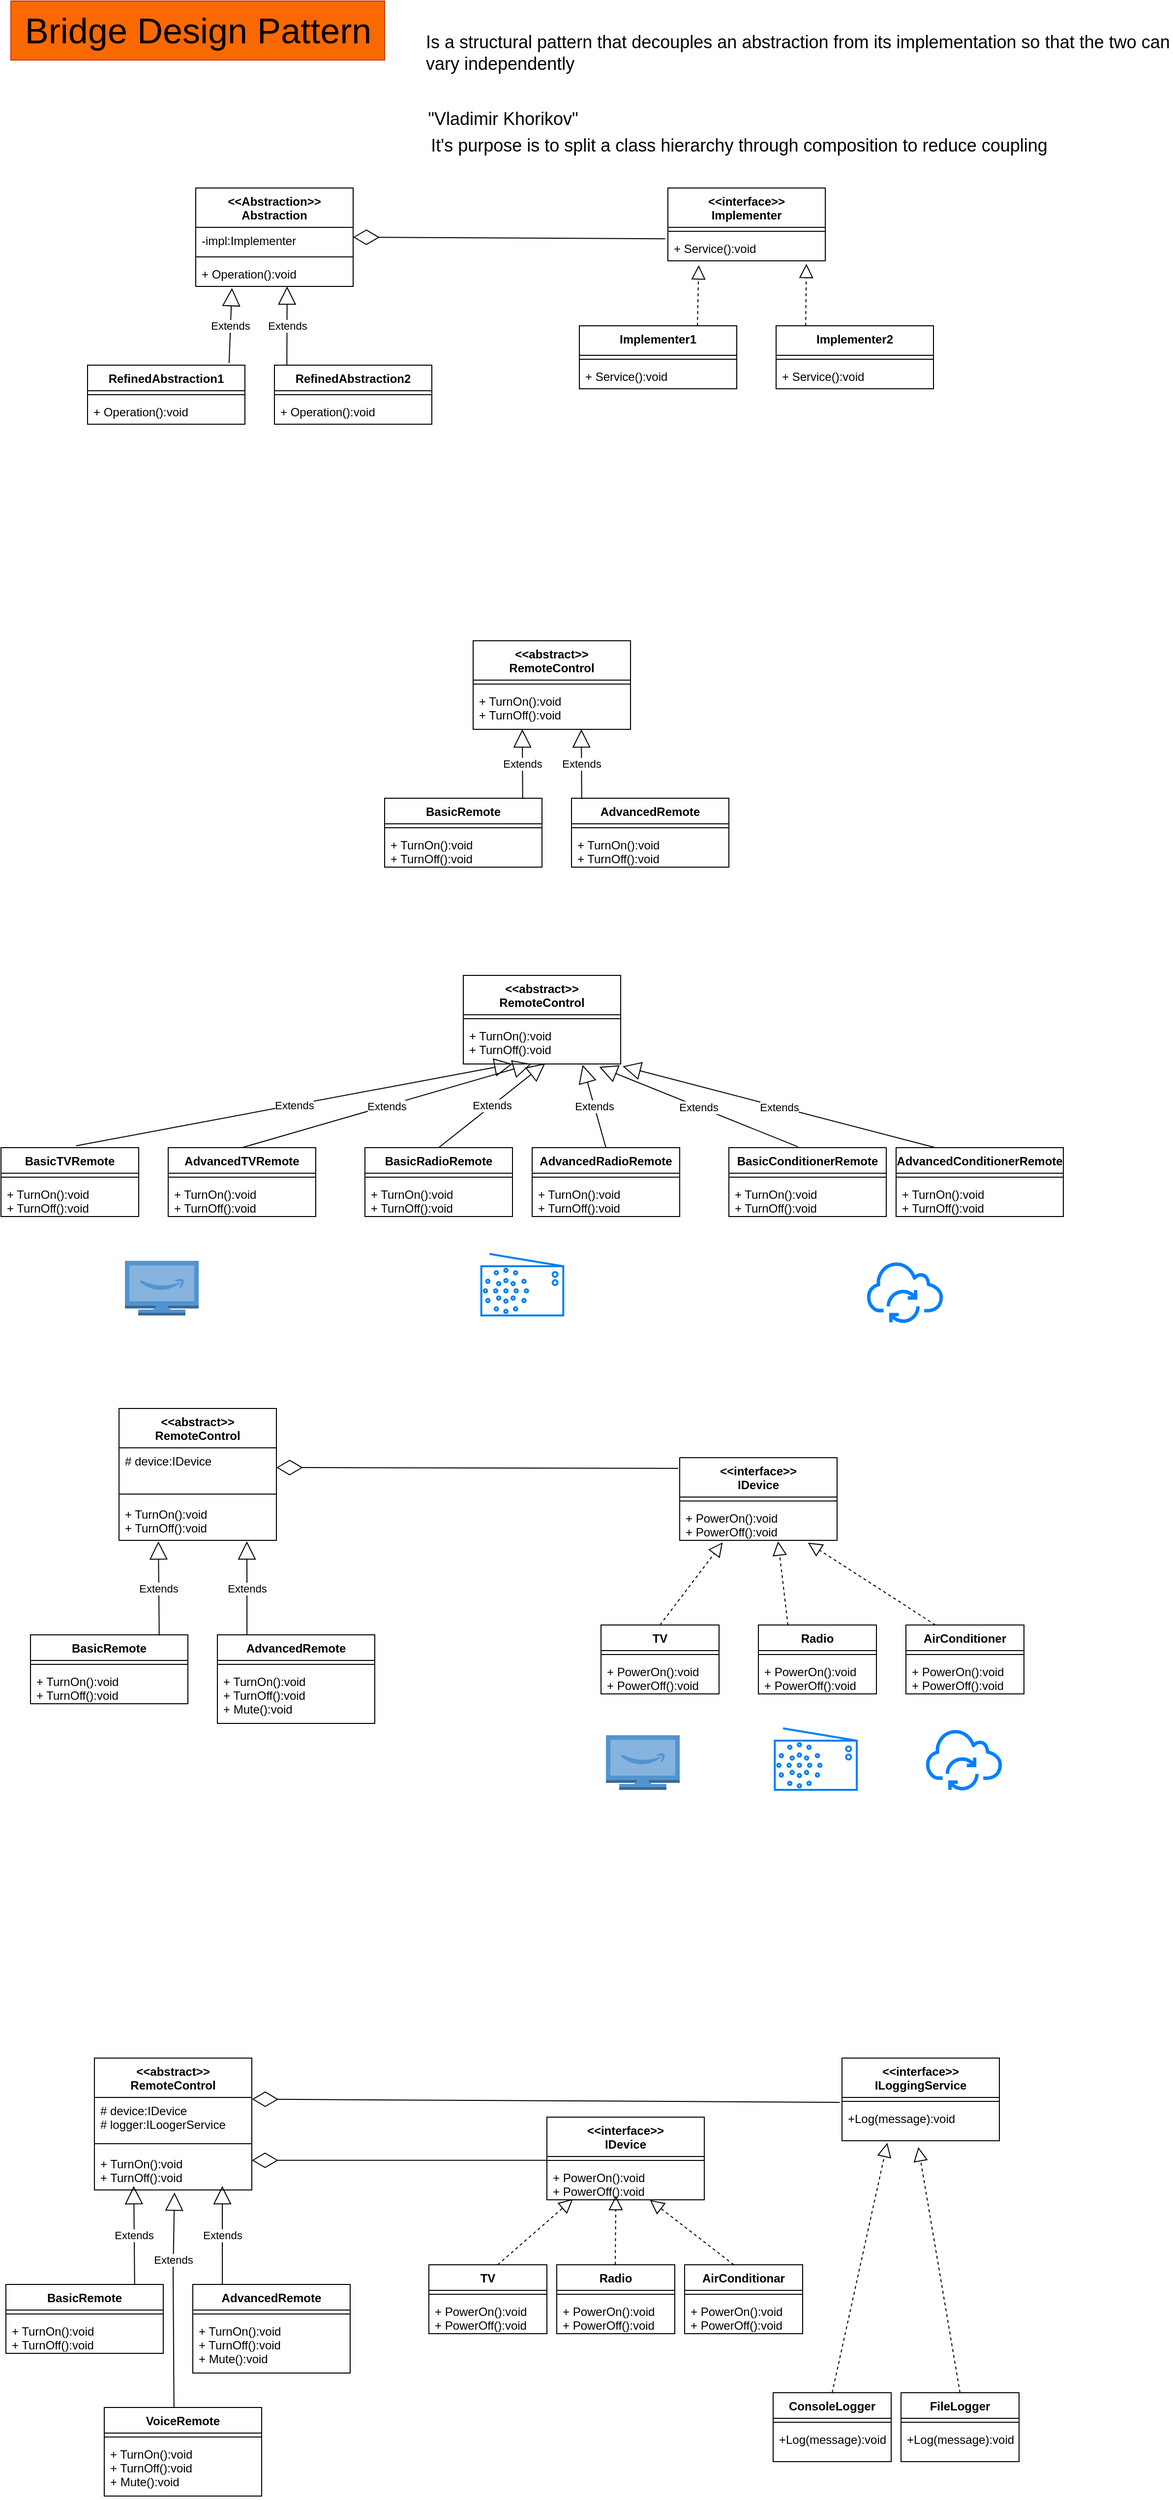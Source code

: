 <mxfile>
    <diagram id="K-JY5hhzv0HOX1Lej9gR" name="Page-1">
        <mxGraphModel dx="1352" dy="549" grid="1" gridSize="10" guides="1" tooltips="1" connect="1" arrows="1" fold="1" page="0" pageScale="1" pageWidth="1100" pageHeight="850" math="0" shadow="0">
            <root>
                <mxCell id="0"/>
                <mxCell id="1" parent="0"/>
                <mxCell id="218" value="&lt;&lt;Abstraction&gt;&gt;&#10;Abstraction" style="swimlane;fontStyle=1;align=center;verticalAlign=top;childLayout=stackLayout;horizontal=1;startSize=40;horizontalStack=0;resizeParent=1;resizeParentMax=0;resizeLast=0;collapsible=1;marginBottom=0;" parent="1" vertex="1">
                    <mxGeometry x="218" y="230" width="160" height="100" as="geometry"/>
                </mxCell>
                <mxCell id="219" value="-impl:Implementer" style="text;strokeColor=none;fillColor=none;align=left;verticalAlign=top;spacingLeft=4;spacingRight=4;overflow=hidden;rotatable=0;points=[[0,0.5],[1,0.5]];portConstraint=eastwest;" parent="218" vertex="1">
                    <mxGeometry y="40" width="160" height="26" as="geometry"/>
                </mxCell>
                <mxCell id="220" value="" style="line;strokeWidth=1;fillColor=none;align=left;verticalAlign=middle;spacingTop=-1;spacingLeft=3;spacingRight=3;rotatable=0;labelPosition=right;points=[];portConstraint=eastwest;strokeColor=inherit;" parent="218" vertex="1">
                    <mxGeometry y="66" width="160" height="8" as="geometry"/>
                </mxCell>
                <mxCell id="221" value="+ Operation():void" style="text;strokeColor=none;fillColor=none;align=left;verticalAlign=top;spacingLeft=4;spacingRight=4;overflow=hidden;rotatable=0;points=[[0,0.5],[1,0.5]];portConstraint=eastwest;" parent="218" vertex="1">
                    <mxGeometry y="74" width="160" height="26" as="geometry"/>
                </mxCell>
                <mxCell id="222" value="&lt;&lt;interface&gt;&gt;&#10;Implementer" style="swimlane;fontStyle=1;align=center;verticalAlign=top;childLayout=stackLayout;horizontal=1;startSize=40;horizontalStack=0;resizeParent=1;resizeParentMax=0;resizeLast=0;collapsible=1;marginBottom=0;" parent="1" vertex="1">
                    <mxGeometry x="698" y="230" width="160" height="74" as="geometry"/>
                </mxCell>
                <mxCell id="224" value="" style="line;strokeWidth=1;fillColor=none;align=left;verticalAlign=middle;spacingTop=-1;spacingLeft=3;spacingRight=3;rotatable=0;labelPosition=right;points=[];portConstraint=eastwest;strokeColor=inherit;" parent="222" vertex="1">
                    <mxGeometry y="40" width="160" height="8" as="geometry"/>
                </mxCell>
                <mxCell id="225" value="+ Service():void" style="text;strokeColor=none;fillColor=none;align=left;verticalAlign=top;spacingLeft=4;spacingRight=4;overflow=hidden;rotatable=0;points=[[0,0.5],[1,0.5]];portConstraint=eastwest;" parent="222" vertex="1">
                    <mxGeometry y="48" width="160" height="26" as="geometry"/>
                </mxCell>
                <mxCell id="226" value="RefinedAbstraction1" style="swimlane;fontStyle=1;align=center;verticalAlign=top;childLayout=stackLayout;horizontal=1;startSize=26;horizontalStack=0;resizeParent=1;resizeParentMax=0;resizeLast=0;collapsible=1;marginBottom=0;" parent="1" vertex="1">
                    <mxGeometry x="108" y="410" width="160" height="60" as="geometry"/>
                </mxCell>
                <mxCell id="228" value="" style="line;strokeWidth=1;fillColor=none;align=left;verticalAlign=middle;spacingTop=-1;spacingLeft=3;spacingRight=3;rotatable=0;labelPosition=right;points=[];portConstraint=eastwest;strokeColor=inherit;" parent="226" vertex="1">
                    <mxGeometry y="26" width="160" height="8" as="geometry"/>
                </mxCell>
                <mxCell id="229" value="+ Operation():void" style="text;strokeColor=none;fillColor=none;align=left;verticalAlign=top;spacingLeft=4;spacingRight=4;overflow=hidden;rotatable=0;points=[[0,0.5],[1,0.5]];portConstraint=eastwest;" parent="226" vertex="1">
                    <mxGeometry y="34" width="160" height="26" as="geometry"/>
                </mxCell>
                <mxCell id="230" value="RefinedAbstraction2" style="swimlane;fontStyle=1;align=center;verticalAlign=top;childLayout=stackLayout;horizontal=1;startSize=26;horizontalStack=0;resizeParent=1;resizeParentMax=0;resizeLast=0;collapsible=1;marginBottom=0;" parent="1" vertex="1">
                    <mxGeometry x="298" y="410" width="160" height="60" as="geometry"/>
                </mxCell>
                <mxCell id="231" value="" style="line;strokeWidth=1;fillColor=none;align=left;verticalAlign=middle;spacingTop=-1;spacingLeft=3;spacingRight=3;rotatable=0;labelPosition=right;points=[];portConstraint=eastwest;strokeColor=inherit;" parent="230" vertex="1">
                    <mxGeometry y="26" width="160" height="8" as="geometry"/>
                </mxCell>
                <mxCell id="232" value="+ Operation():void" style="text;strokeColor=none;fillColor=none;align=left;verticalAlign=top;spacingLeft=4;spacingRight=4;overflow=hidden;rotatable=0;points=[[0,0.5],[1,0.5]];portConstraint=eastwest;" parent="230" vertex="1">
                    <mxGeometry y="34" width="160" height="26" as="geometry"/>
                </mxCell>
                <mxCell id="233" value="Implementer1" style="swimlane;fontStyle=1;align=center;verticalAlign=top;childLayout=stackLayout;horizontal=1;startSize=30;horizontalStack=0;resizeParent=1;resizeParentMax=0;resizeLast=0;collapsible=1;marginBottom=0;" parent="1" vertex="1">
                    <mxGeometry x="608" y="370" width="160" height="64" as="geometry"/>
                </mxCell>
                <mxCell id="235" value="" style="line;strokeWidth=1;fillColor=none;align=left;verticalAlign=middle;spacingTop=-1;spacingLeft=3;spacingRight=3;rotatable=0;labelPosition=right;points=[];portConstraint=eastwest;strokeColor=inherit;" parent="233" vertex="1">
                    <mxGeometry y="30" width="160" height="8" as="geometry"/>
                </mxCell>
                <mxCell id="236" value="+ Service():void" style="text;strokeColor=none;fillColor=none;align=left;verticalAlign=top;spacingLeft=4;spacingRight=4;overflow=hidden;rotatable=0;points=[[0,0.5],[1,0.5]];portConstraint=eastwest;" parent="233" vertex="1">
                    <mxGeometry y="38" width="160" height="26" as="geometry"/>
                </mxCell>
                <mxCell id="237" value="Implementer2" style="swimlane;fontStyle=1;align=center;verticalAlign=top;childLayout=stackLayout;horizontal=1;startSize=30;horizontalStack=0;resizeParent=1;resizeParentMax=0;resizeLast=0;collapsible=1;marginBottom=0;" parent="1" vertex="1">
                    <mxGeometry x="808" y="370" width="160" height="64" as="geometry"/>
                </mxCell>
                <mxCell id="239" value="" style="line;strokeWidth=1;fillColor=none;align=left;verticalAlign=middle;spacingTop=-1;spacingLeft=3;spacingRight=3;rotatable=0;labelPosition=right;points=[];portConstraint=eastwest;strokeColor=inherit;" parent="237" vertex="1">
                    <mxGeometry y="30" width="160" height="8" as="geometry"/>
                </mxCell>
                <mxCell id="240" value="+ Service():void" style="text;strokeColor=none;fillColor=none;align=left;verticalAlign=top;spacingLeft=4;spacingRight=4;overflow=hidden;rotatable=0;points=[[0,0.5],[1,0.5]];portConstraint=eastwest;" parent="237" vertex="1">
                    <mxGeometry y="38" width="160" height="26" as="geometry"/>
                </mxCell>
                <mxCell id="241" value="" style="endArrow=diamondThin;endFill=0;endSize=24;html=1;exitX=-0.017;exitY=0.14;exitDx=0;exitDy=0;exitPerimeter=0;" parent="1" source="225" edge="1">
                    <mxGeometry width="160" relative="1" as="geometry">
                        <mxPoint x="718" y="330" as="sourcePoint"/>
                        <mxPoint x="378" y="280" as="targetPoint"/>
                    </mxGeometry>
                </mxCell>
                <mxCell id="242" value="" style="endArrow=block;dashed=1;endFill=0;endSize=12;html=1;exitX=0.75;exitY=0;exitDx=0;exitDy=0;entryX=0.196;entryY=1.171;entryDx=0;entryDy=0;entryPerimeter=0;" parent="1" source="233" target="225" edge="1">
                    <mxGeometry width="160" relative="1" as="geometry">
                        <mxPoint x="718" y="330" as="sourcePoint"/>
                        <mxPoint x="878" y="330" as="targetPoint"/>
                    </mxGeometry>
                </mxCell>
                <mxCell id="243" value="" style="endArrow=block;dashed=1;endFill=0;endSize=12;html=1;exitX=0.188;exitY=0;exitDx=0;exitDy=0;exitPerimeter=0;entryX=0.88;entryY=1.115;entryDx=0;entryDy=0;entryPerimeter=0;" parent="1" source="237" target="225" edge="1">
                    <mxGeometry width="160" relative="1" as="geometry">
                        <mxPoint x="718" y="330" as="sourcePoint"/>
                        <mxPoint x="878" y="330" as="targetPoint"/>
                    </mxGeometry>
                </mxCell>
                <mxCell id="244" value="Extends" style="endArrow=block;endSize=16;endFill=0;html=1;entryX=0.23;entryY=1.062;entryDx=0;entryDy=0;entryPerimeter=0;exitX=0.837;exitY=-0.038;exitDx=0;exitDy=0;exitPerimeter=0;" parent="1" target="221" edge="1">
                    <mxGeometry width="160" relative="1" as="geometry">
                        <mxPoint x="251.92" y="407.72" as="sourcePoint"/>
                        <mxPoint x="248" y="370" as="targetPoint"/>
                    </mxGeometry>
                </mxCell>
                <mxCell id="245" value="Extends" style="endArrow=block;endSize=16;endFill=0;html=1;entryX=0.23;entryY=1.062;entryDx=0;entryDy=0;entryPerimeter=0;exitX=0.079;exitY=0.01;exitDx=0;exitDy=0;exitPerimeter=0;" parent="1" edge="1">
                    <mxGeometry width="160" relative="1" as="geometry">
                        <mxPoint x="310.64" y="410.6" as="sourcePoint"/>
                        <mxPoint x="310.88" y="330.002" as="targetPoint"/>
                    </mxGeometry>
                </mxCell>
                <mxCell id="255" value="&lt;font style=&quot;font-size: 36px;&quot;&gt;Bridge Design Pattern&lt;/font&gt;" style="text;html=1;align=center;verticalAlign=middle;resizable=1;points=[];autosize=1;strokeColor=#C73500;fillColor=#fa6800;fontColor=#000000;fontSize=25;movable=1;rotatable=1;deletable=1;editable=1;connectable=1;" parent="1" vertex="1">
                    <mxGeometry x="30" y="40" width="380" height="60" as="geometry"/>
                </mxCell>
                <mxCell id="260" value="&lt;font style=&quot;font-size: 18px;&quot;&gt;Is a structural pattern that decouples an abstraction from its implementation so that the two can vary independently&lt;/font&gt;" style="shape=note2;boundedLbl=1;whiteSpace=wrap;html=1;size=25;verticalAlign=top;align=left;strokeColor=#FFFFFF;fontSize=12;fillColor=none;" parent="1" vertex="1">
                    <mxGeometry x="450" y="40" width="760" height="75" as="geometry"/>
                </mxCell>
                <mxCell id="261" value="&lt;font style=&quot;font-size: 18px;&quot;&gt;It's purpose is to split a class hierarchy through composition to reduce coupling&lt;/font&gt;" style="text;html=1;align=center;verticalAlign=middle;resizable=0;points=[];autosize=1;strokeColor=none;fillColor=none;fontSize=36;" parent="1" vertex="1">
                    <mxGeometry x="445" y="150" width="650" height="60" as="geometry"/>
                </mxCell>
                <mxCell id="262" value="&quot;Vladimir Khorikov&quot;" style="text;html=1;align=center;verticalAlign=middle;resizable=0;points=[];autosize=1;strokeColor=none;fillColor=none;fontSize=18;" parent="1" vertex="1">
                    <mxGeometry x="440" y="140" width="180" height="40" as="geometry"/>
                </mxCell>
                <mxCell id="473" value="" style="group" parent="1" vertex="1" connectable="0">
                    <mxGeometry x="24.99" y="2130" width="1030" height="445" as="geometry"/>
                </mxCell>
                <mxCell id="377" value="&lt;&lt;interface&gt;&gt;&#10;IDevice" style="swimlane;fontStyle=1;align=center;verticalAlign=top;childLayout=stackLayout;horizontal=1;startSize=40;horizontalStack=0;resizeParent=1;resizeParentMax=0;resizeLast=0;collapsible=1;marginBottom=0;" parent="473" vertex="1">
                    <mxGeometry x="550" y="60" width="160" height="84" as="geometry"/>
                </mxCell>
                <mxCell id="378" value="" style="line;strokeWidth=1;fillColor=none;align=left;verticalAlign=middle;spacingTop=-1;spacingLeft=3;spacingRight=3;rotatable=0;labelPosition=right;points=[];portConstraint=eastwest;strokeColor=inherit;" parent="377" vertex="1">
                    <mxGeometry y="40" width="160" height="8" as="geometry"/>
                </mxCell>
                <mxCell id="379" value="+ PowerOn():void&#10;+ PowerOff():void" style="text;strokeColor=none;fillColor=none;align=left;verticalAlign=top;spacingLeft=4;spacingRight=4;overflow=hidden;rotatable=0;points=[[0,0.5],[1,0.5]];portConstraint=eastwest;" parent="377" vertex="1">
                    <mxGeometry y="48" width="160" height="36" as="geometry"/>
                </mxCell>
                <mxCell id="380" value="AirConditionar" style="swimlane;fontStyle=1;align=center;verticalAlign=top;childLayout=stackLayout;horizontal=1;startSize=26;horizontalStack=0;resizeParent=1;resizeParentMax=0;resizeLast=0;collapsible=1;marginBottom=0;" parent="473" vertex="1">
                    <mxGeometry x="690" y="210" width="120" height="70" as="geometry"/>
                </mxCell>
                <mxCell id="381" value="" style="line;strokeWidth=1;fillColor=none;align=left;verticalAlign=middle;spacingTop=-1;spacingLeft=3;spacingRight=3;rotatable=0;labelPosition=right;points=[];portConstraint=eastwest;strokeColor=inherit;" parent="380" vertex="1">
                    <mxGeometry y="26" width="120" height="8" as="geometry"/>
                </mxCell>
                <mxCell id="382" value="+ PowerOn():void&#10;+ PowerOff():void" style="text;strokeColor=none;fillColor=none;align=left;verticalAlign=top;spacingLeft=4;spacingRight=4;overflow=hidden;rotatable=0;points=[[0,0.5],[1,0.5]];portConstraint=eastwest;" parent="380" vertex="1">
                    <mxGeometry y="34" width="120" height="36" as="geometry"/>
                </mxCell>
                <mxCell id="383" value="Radio" style="swimlane;fontStyle=1;align=center;verticalAlign=top;childLayout=stackLayout;horizontal=1;startSize=26;horizontalStack=0;resizeParent=1;resizeParentMax=0;resizeLast=0;collapsible=1;marginBottom=0;" parent="473" vertex="1">
                    <mxGeometry x="560" y="210" width="120" height="70" as="geometry"/>
                </mxCell>
                <mxCell id="384" value="" style="line;strokeWidth=1;fillColor=none;align=left;verticalAlign=middle;spacingTop=-1;spacingLeft=3;spacingRight=3;rotatable=0;labelPosition=right;points=[];portConstraint=eastwest;strokeColor=inherit;" parent="383" vertex="1">
                    <mxGeometry y="26" width="120" height="8" as="geometry"/>
                </mxCell>
                <mxCell id="385" value="+ PowerOn():void&#10;+ PowerOff():void" style="text;strokeColor=none;fillColor=none;align=left;verticalAlign=top;spacingLeft=4;spacingRight=4;overflow=hidden;rotatable=0;points=[[0,0.5],[1,0.5]];portConstraint=eastwest;" parent="383" vertex="1">
                    <mxGeometry y="34" width="120" height="36" as="geometry"/>
                </mxCell>
                <mxCell id="386" value="TV" style="swimlane;fontStyle=1;align=center;verticalAlign=top;childLayout=stackLayout;horizontal=1;startSize=26;horizontalStack=0;resizeParent=1;resizeParentMax=0;resizeLast=0;collapsible=1;marginBottom=0;" parent="473" vertex="1">
                    <mxGeometry x="430" y="210" width="120" height="70" as="geometry"/>
                </mxCell>
                <mxCell id="387" value="" style="line;strokeWidth=1;fillColor=none;align=left;verticalAlign=middle;spacingTop=-1;spacingLeft=3;spacingRight=3;rotatable=0;labelPosition=right;points=[];portConstraint=eastwest;strokeColor=inherit;" parent="386" vertex="1">
                    <mxGeometry y="26" width="120" height="8" as="geometry"/>
                </mxCell>
                <mxCell id="388" value="+ PowerOn():void&#10;+ PowerOff():void" style="text;strokeColor=none;fillColor=none;align=left;verticalAlign=top;spacingLeft=4;spacingRight=4;overflow=hidden;rotatable=0;points=[[0,0.5],[1,0.5]];portConstraint=eastwest;" parent="386" vertex="1">
                    <mxGeometry y="34" width="120" height="36" as="geometry"/>
                </mxCell>
                <mxCell id="389" value="&lt;&lt;abstract&gt;&gt;&#10;RemoteControl" style="swimlane;fontStyle=1;align=center;verticalAlign=top;childLayout=stackLayout;horizontal=1;startSize=40;horizontalStack=0;resizeParent=1;resizeParentMax=0;resizeLast=0;collapsible=1;marginBottom=0;" parent="473" vertex="1">
                    <mxGeometry x="90" width="160" height="134" as="geometry"/>
                </mxCell>
                <mxCell id="390" value="# device:IDevice&#10;# logger:ILoogerService" style="text;strokeColor=none;fillColor=none;align=left;verticalAlign=top;spacingLeft=4;spacingRight=4;overflow=hidden;rotatable=0;points=[[0,0.5],[1,0.5]];portConstraint=eastwest;" parent="389" vertex="1">
                    <mxGeometry y="40" width="160" height="40" as="geometry"/>
                </mxCell>
                <mxCell id="391" value="" style="line;strokeWidth=1;fillColor=none;align=left;verticalAlign=middle;spacingTop=-1;spacingLeft=3;spacingRight=3;rotatable=0;labelPosition=right;points=[];portConstraint=eastwest;strokeColor=inherit;" parent="389" vertex="1">
                    <mxGeometry y="80" width="160" height="14" as="geometry"/>
                </mxCell>
                <mxCell id="392" value="+ TurnOn():void&#10;+ TurnOff():void" style="text;strokeColor=none;fillColor=none;align=left;verticalAlign=top;spacingLeft=4;spacingRight=4;overflow=hidden;rotatable=0;points=[[0,0.5],[1,0.5]];portConstraint=eastwest;" parent="389" vertex="1">
                    <mxGeometry y="94" width="160" height="40" as="geometry"/>
                </mxCell>
                <mxCell id="393" value="BasicRemote" style="swimlane;fontStyle=1;align=center;verticalAlign=top;childLayout=stackLayout;horizontal=1;startSize=26;horizontalStack=0;resizeParent=1;resizeParentMax=0;resizeLast=0;collapsible=1;marginBottom=0;" parent="473" vertex="1">
                    <mxGeometry y="230" width="160" height="70" as="geometry"/>
                </mxCell>
                <mxCell id="394" value="" style="line;strokeWidth=1;fillColor=none;align=left;verticalAlign=middle;spacingTop=-1;spacingLeft=3;spacingRight=3;rotatable=0;labelPosition=right;points=[];portConstraint=eastwest;strokeColor=inherit;" parent="393" vertex="1">
                    <mxGeometry y="26" width="160" height="8" as="geometry"/>
                </mxCell>
                <mxCell id="395" value="+ TurnOn():void&#10;+ TurnOff():void" style="text;strokeColor=none;fillColor=none;align=left;verticalAlign=top;spacingLeft=4;spacingRight=4;overflow=hidden;rotatable=0;points=[[0,0.5],[1,0.5]];portConstraint=eastwest;" parent="393" vertex="1">
                    <mxGeometry y="34" width="160" height="36" as="geometry"/>
                </mxCell>
                <mxCell id="396" value="AdvancedRemote" style="swimlane;fontStyle=1;align=center;verticalAlign=top;childLayout=stackLayout;horizontal=1;startSize=26;horizontalStack=0;resizeParent=1;resizeParentMax=0;resizeLast=0;collapsible=1;marginBottom=0;" parent="473" vertex="1">
                    <mxGeometry x="190" y="230" width="160" height="90" as="geometry"/>
                </mxCell>
                <mxCell id="397" value="" style="line;strokeWidth=1;fillColor=none;align=left;verticalAlign=middle;spacingTop=-1;spacingLeft=3;spacingRight=3;rotatable=0;labelPosition=right;points=[];portConstraint=eastwest;strokeColor=inherit;" parent="396" vertex="1">
                    <mxGeometry y="26" width="160" height="8" as="geometry"/>
                </mxCell>
                <mxCell id="398" value="+ TurnOn():void&#10;+ TurnOff():void&#10;+ Mute():void" style="text;strokeColor=none;fillColor=none;align=left;verticalAlign=top;spacingLeft=4;spacingRight=4;overflow=hidden;rotatable=0;points=[[0,0.5],[1,0.5]];portConstraint=eastwest;" parent="396" vertex="1">
                    <mxGeometry y="34" width="160" height="56" as="geometry"/>
                </mxCell>
                <mxCell id="399" value="" style="endArrow=diamondThin;endFill=0;endSize=24;html=1;exitX=-0.001;exitY=-0.115;exitDx=0;exitDy=0;exitPerimeter=0;entryX=1;entryY=0.247;entryDx=0;entryDy=0;entryPerimeter=0;" parent="473" source="379" target="392" edge="1">
                    <mxGeometry width="160" relative="1" as="geometry">
                        <mxPoint x="400" y="80" as="sourcePoint"/>
                        <mxPoint x="260" y="104" as="targetPoint"/>
                    </mxGeometry>
                </mxCell>
                <mxCell id="400" value="" style="endArrow=block;dashed=1;endFill=0;endSize=12;html=1;entryX=0.166;entryY=0.978;entryDx=0;entryDy=0;entryPerimeter=0;" parent="473" target="379" edge="1">
                    <mxGeometry width="160" relative="1" as="geometry">
                        <mxPoint x="500" y="210" as="sourcePoint"/>
                        <mxPoint x="500" y="160" as="targetPoint"/>
                    </mxGeometry>
                </mxCell>
                <mxCell id="401" value="" style="endArrow=block;dashed=1;endFill=0;endSize=12;html=1;entryX=0.438;entryY=0.889;entryDx=0;entryDy=0;entryPerimeter=0;" parent="473" target="379" edge="1">
                    <mxGeometry width="160" relative="1" as="geometry">
                        <mxPoint x="619.5" y="210" as="sourcePoint"/>
                        <mxPoint x="619.5" y="160" as="targetPoint"/>
                    </mxGeometry>
                </mxCell>
                <mxCell id="402" value="" style="endArrow=block;dashed=1;endFill=0;endSize=12;html=1;entryX=0.655;entryY=1.007;entryDx=0;entryDy=0;entryPerimeter=0;" parent="473" target="379" edge="1">
                    <mxGeometry width="160" relative="1" as="geometry">
                        <mxPoint x="740" y="210" as="sourcePoint"/>
                        <mxPoint x="740" y="160" as="targetPoint"/>
                    </mxGeometry>
                </mxCell>
                <mxCell id="403" value="Extends" style="endArrow=block;endSize=16;endFill=0;html=1;exitX=0.818;exitY=0.009;exitDx=0;exitDy=0;exitPerimeter=0;" parent="473" source="393" edge="1">
                    <mxGeometry width="160" relative="1" as="geometry">
                        <mxPoint x="130" y="220" as="sourcePoint"/>
                        <mxPoint x="130" y="130" as="targetPoint"/>
                    </mxGeometry>
                </mxCell>
                <mxCell id="404" value="Extends" style="endArrow=block;endSize=16;endFill=0;html=1;exitX=0.188;exitY=0;exitDx=0;exitDy=0;exitPerimeter=0;" parent="473" source="396" edge="1">
                    <mxGeometry width="160" relative="1" as="geometry">
                        <mxPoint x="220" y="220" as="sourcePoint"/>
                        <mxPoint x="220" y="130" as="targetPoint"/>
                    </mxGeometry>
                </mxCell>
                <mxCell id="405" value="&lt;&lt;interface&gt;&gt;&#10;ILoggingService" style="swimlane;fontStyle=1;align=center;verticalAlign=top;childLayout=stackLayout;horizontal=1;startSize=40;horizontalStack=0;resizeParent=1;resizeParentMax=0;resizeLast=0;collapsible=1;marginBottom=0;" parent="473" vertex="1">
                    <mxGeometry x="850" width="160" height="84" as="geometry"/>
                </mxCell>
                <mxCell id="406" value="" style="line;strokeWidth=1;fillColor=none;align=left;verticalAlign=middle;spacingTop=-1;spacingLeft=3;spacingRight=3;rotatable=0;labelPosition=right;points=[];portConstraint=eastwest;strokeColor=inherit;" parent="405" vertex="1">
                    <mxGeometry y="40" width="160" height="8" as="geometry"/>
                </mxCell>
                <mxCell id="407" value="+Log(message):void" style="text;strokeColor=none;fillColor=none;align=left;verticalAlign=top;spacingLeft=4;spacingRight=4;overflow=hidden;rotatable=0;points=[[0,0.5],[1,0.5]];portConstraint=eastwest;" parent="405" vertex="1">
                    <mxGeometry y="48" width="160" height="36" as="geometry"/>
                </mxCell>
                <mxCell id="408" value="ConsoleLogger" style="swimlane;fontStyle=1;align=center;verticalAlign=top;childLayout=stackLayout;horizontal=1;startSize=26;horizontalStack=0;resizeParent=1;resizeParentMax=0;resizeLast=0;collapsible=1;marginBottom=0;" parent="473" vertex="1">
                    <mxGeometry x="780" y="340" width="120" height="70" as="geometry"/>
                </mxCell>
                <mxCell id="409" value="" style="line;strokeWidth=1;fillColor=none;align=left;verticalAlign=middle;spacingTop=-1;spacingLeft=3;spacingRight=3;rotatable=0;labelPosition=right;points=[];portConstraint=eastwest;strokeColor=inherit;" parent="408" vertex="1">
                    <mxGeometry y="26" width="120" height="8" as="geometry"/>
                </mxCell>
                <mxCell id="410" value="+Log(message):void" style="text;strokeColor=none;fillColor=none;align=left;verticalAlign=top;spacingLeft=4;spacingRight=4;overflow=hidden;rotatable=0;points=[[0,0.5],[1,0.5]];portConstraint=eastwest;" parent="408" vertex="1">
                    <mxGeometry y="34" width="120" height="36" as="geometry"/>
                </mxCell>
                <mxCell id="411" value="" style="endArrow=block;dashed=1;endFill=0;endSize=12;html=1;entryX=0.288;entryY=1.059;entryDx=0;entryDy=0;entryPerimeter=0;exitX=0.5;exitY=0;exitDx=0;exitDy=0;" parent="473" source="408" target="407" edge="1">
                    <mxGeometry width="160" relative="1" as="geometry">
                        <mxPoint x="955.2" y="149.75" as="sourcePoint"/>
                        <mxPoint x="870.0" y="84.002" as="targetPoint"/>
                    </mxGeometry>
                </mxCell>
                <mxCell id="412" value="FileLogger" style="swimlane;fontStyle=1;align=center;verticalAlign=top;childLayout=stackLayout;horizontal=1;startSize=26;horizontalStack=0;resizeParent=1;resizeParentMax=0;resizeLast=0;collapsible=1;marginBottom=0;" parent="473" vertex="1">
                    <mxGeometry x="910" y="340" width="120" height="70" as="geometry"/>
                </mxCell>
                <mxCell id="413" value="" style="line;strokeWidth=1;fillColor=none;align=left;verticalAlign=middle;spacingTop=-1;spacingLeft=3;spacingRight=3;rotatable=0;labelPosition=right;points=[];portConstraint=eastwest;strokeColor=inherit;" parent="412" vertex="1">
                    <mxGeometry y="26" width="120" height="8" as="geometry"/>
                </mxCell>
                <mxCell id="414" value="+Log(message):void" style="text;strokeColor=none;fillColor=none;align=left;verticalAlign=top;spacingLeft=4;spacingRight=4;overflow=hidden;rotatable=0;points=[[0,0.5],[1,0.5]];portConstraint=eastwest;" parent="412" vertex="1">
                    <mxGeometry y="34" width="120" height="36" as="geometry"/>
                </mxCell>
                <mxCell id="415" value="" style="endArrow=block;dashed=1;endFill=0;endSize=12;html=1;entryX=0.485;entryY=1.179;entryDx=0;entryDy=0;entryPerimeter=0;exitX=0.5;exitY=0;exitDx=0;exitDy=0;" parent="473" source="412" target="407" edge="1">
                    <mxGeometry width="160" relative="1" as="geometry">
                        <mxPoint x="850" y="350" as="sourcePoint"/>
                        <mxPoint x="880" y="94.002" as="targetPoint"/>
                    </mxGeometry>
                </mxCell>
                <mxCell id="416" value="" style="endArrow=diamondThin;endFill=0;endSize=24;html=1;exitX=-0.014;exitY=-0.085;exitDx=0;exitDy=0;exitPerimeter=0;entryX=1;entryY=0.247;entryDx=0;entryDy=0;entryPerimeter=0;" parent="473" source="407" edge="1">
                    <mxGeometry width="160" relative="1" as="geometry">
                        <mxPoint x="550.0" y="41.76" as="sourcePoint"/>
                        <mxPoint x="250.16" y="41.78" as="targetPoint"/>
                    </mxGeometry>
                </mxCell>
                <mxCell id="417" value="VoiceRemote" style="swimlane;fontStyle=1;align=center;verticalAlign=top;childLayout=stackLayout;horizontal=1;startSize=26;horizontalStack=0;resizeParent=1;resizeParentMax=0;resizeLast=0;collapsible=1;marginBottom=0;" parent="473" vertex="1">
                    <mxGeometry x="100" y="355" width="160" height="90" as="geometry"/>
                </mxCell>
                <mxCell id="418" value="" style="line;strokeWidth=1;fillColor=none;align=left;verticalAlign=middle;spacingTop=-1;spacingLeft=3;spacingRight=3;rotatable=0;labelPosition=right;points=[];portConstraint=eastwest;strokeColor=inherit;" parent="417" vertex="1">
                    <mxGeometry y="26" width="160" height="8" as="geometry"/>
                </mxCell>
                <mxCell id="419" value="+ TurnOn():void&#10;+ TurnOff():void&#10;+ Mute():void" style="text;strokeColor=none;fillColor=none;align=left;verticalAlign=top;spacingLeft=4;spacingRight=4;overflow=hidden;rotatable=0;points=[[0,0.5],[1,0.5]];portConstraint=eastwest;" parent="417" vertex="1">
                    <mxGeometry y="34" width="160" height="56" as="geometry"/>
                </mxCell>
                <mxCell id="420" value="Extends" style="endArrow=block;endSize=16;endFill=0;html=1;exitX=0.818;exitY=0.009;exitDx=0;exitDy=0;exitPerimeter=0;entryX=0.509;entryY=1.064;entryDx=0;entryDy=0;entryPerimeter=0;" parent="473" target="392" edge="1">
                    <mxGeometry x="0.373" width="160" relative="1" as="geometry">
                        <mxPoint x="170.88" y="355" as="sourcePoint"/>
                        <mxPoint x="170" y="254.37" as="targetPoint"/>
                        <Array as="points">
                            <mxPoint x="170" y="215"/>
                        </Array>
                        <mxPoint as="offset"/>
                    </mxGeometry>
                </mxCell>
                <mxCell id="474" value="" style="group" parent="1" vertex="1" connectable="0">
                    <mxGeometry x="50" y="1470" width="1010" height="475" as="geometry"/>
                </mxCell>
                <mxCell id="331" value="&lt;&lt;interface&gt;&gt;&#10;IDevice" style="swimlane;fontStyle=1;align=center;verticalAlign=top;childLayout=stackLayout;horizontal=1;startSize=40;horizontalStack=0;resizeParent=1;resizeParentMax=0;resizeLast=0;collapsible=1;marginBottom=0;" parent="474" vertex="1">
                    <mxGeometry x="660" y="50" width="160" height="84" as="geometry"/>
                </mxCell>
                <mxCell id="333" value="" style="line;strokeWidth=1;fillColor=none;align=left;verticalAlign=middle;spacingTop=-1;spacingLeft=3;spacingRight=3;rotatable=0;labelPosition=right;points=[];portConstraint=eastwest;strokeColor=inherit;" parent="331" vertex="1">
                    <mxGeometry y="40" width="160" height="8" as="geometry"/>
                </mxCell>
                <mxCell id="334" value="+ PowerOn():void&#10;+ PowerOff():void" style="text;strokeColor=none;fillColor=none;align=left;verticalAlign=top;spacingLeft=4;spacingRight=4;overflow=hidden;rotatable=0;points=[[0,0.5],[1,0.5]];portConstraint=eastwest;" parent="331" vertex="1">
                    <mxGeometry y="48" width="160" height="36" as="geometry"/>
                </mxCell>
                <mxCell id="338" value="Radio" style="swimlane;fontStyle=1;align=center;verticalAlign=top;childLayout=stackLayout;horizontal=1;startSize=26;horizontalStack=0;resizeParent=1;resizeParentMax=0;resizeLast=0;collapsible=1;marginBottom=0;" parent="474" vertex="1">
                    <mxGeometry x="740" y="220" width="120" height="70" as="geometry"/>
                </mxCell>
                <mxCell id="339" value="" style="line;strokeWidth=1;fillColor=none;align=left;verticalAlign=middle;spacingTop=-1;spacingLeft=3;spacingRight=3;rotatable=0;labelPosition=right;points=[];portConstraint=eastwest;strokeColor=inherit;" parent="338" vertex="1">
                    <mxGeometry y="26" width="120" height="8" as="geometry"/>
                </mxCell>
                <mxCell id="340" value="+ PowerOn():void&#10;+ PowerOff():void" style="text;strokeColor=none;fillColor=none;align=left;verticalAlign=top;spacingLeft=4;spacingRight=4;overflow=hidden;rotatable=0;points=[[0,0.5],[1,0.5]];portConstraint=eastwest;" parent="338" vertex="1">
                    <mxGeometry y="34" width="120" height="36" as="geometry"/>
                </mxCell>
                <mxCell id="341" value="TV" style="swimlane;fontStyle=1;align=center;verticalAlign=top;childLayout=stackLayout;horizontal=1;startSize=26;horizontalStack=0;resizeParent=1;resizeParentMax=0;resizeLast=0;collapsible=1;marginBottom=0;" parent="474" vertex="1">
                    <mxGeometry x="580" y="220" width="120" height="70" as="geometry"/>
                </mxCell>
                <mxCell id="342" value="" style="line;strokeWidth=1;fillColor=none;align=left;verticalAlign=middle;spacingTop=-1;spacingLeft=3;spacingRight=3;rotatable=0;labelPosition=right;points=[];portConstraint=eastwest;strokeColor=inherit;" parent="341" vertex="1">
                    <mxGeometry y="26" width="120" height="8" as="geometry"/>
                </mxCell>
                <mxCell id="343" value="+ PowerOn():void&#10;+ PowerOff():void" style="text;strokeColor=none;fillColor=none;align=left;verticalAlign=top;spacingLeft=4;spacingRight=4;overflow=hidden;rotatable=0;points=[[0,0.5],[1,0.5]];portConstraint=eastwest;" parent="341" vertex="1">
                    <mxGeometry y="34" width="120" height="36" as="geometry"/>
                </mxCell>
                <mxCell id="344" value="&lt;&lt;abstract&gt;&gt;&#10;RemoteControl" style="swimlane;fontStyle=1;align=center;verticalAlign=top;childLayout=stackLayout;horizontal=1;startSize=40;horizontalStack=0;resizeParent=1;resizeParentMax=0;resizeLast=0;collapsible=1;marginBottom=0;" parent="474" vertex="1">
                    <mxGeometry x="90" width="160" height="134" as="geometry"/>
                </mxCell>
                <mxCell id="345" value="# device:IDevice&#10;" style="text;strokeColor=none;fillColor=none;align=left;verticalAlign=top;spacingLeft=4;spacingRight=4;overflow=hidden;rotatable=0;points=[[0,0.5],[1,0.5]];portConstraint=eastwest;" parent="344" vertex="1">
                    <mxGeometry y="40" width="160" height="40" as="geometry"/>
                </mxCell>
                <mxCell id="346" value="" style="line;strokeWidth=1;fillColor=none;align=left;verticalAlign=middle;spacingTop=-1;spacingLeft=3;spacingRight=3;rotatable=0;labelPosition=right;points=[];portConstraint=eastwest;strokeColor=inherit;" parent="344" vertex="1">
                    <mxGeometry y="80" width="160" height="14" as="geometry"/>
                </mxCell>
                <mxCell id="347" value="+ TurnOn():void&#10;+ TurnOff():void" style="text;strokeColor=none;fillColor=none;align=left;verticalAlign=top;spacingLeft=4;spacingRight=4;overflow=hidden;rotatable=0;points=[[0,0.5],[1,0.5]];portConstraint=eastwest;" parent="344" vertex="1">
                    <mxGeometry y="94" width="160" height="40" as="geometry"/>
                </mxCell>
                <mxCell id="348" value="BasicRemote" style="swimlane;fontStyle=1;align=center;verticalAlign=top;childLayout=stackLayout;horizontal=1;startSize=26;horizontalStack=0;resizeParent=1;resizeParentMax=0;resizeLast=0;collapsible=1;marginBottom=0;" parent="474" vertex="1">
                    <mxGeometry y="230" width="160" height="70" as="geometry"/>
                </mxCell>
                <mxCell id="350" value="" style="line;strokeWidth=1;fillColor=none;align=left;verticalAlign=middle;spacingTop=-1;spacingLeft=3;spacingRight=3;rotatable=0;labelPosition=right;points=[];portConstraint=eastwest;strokeColor=inherit;" parent="348" vertex="1">
                    <mxGeometry y="26" width="160" height="8" as="geometry"/>
                </mxCell>
                <mxCell id="351" value="+ TurnOn():void&#10;+ TurnOff():void" style="text;strokeColor=none;fillColor=none;align=left;verticalAlign=top;spacingLeft=4;spacingRight=4;overflow=hidden;rotatable=0;points=[[0,0.5],[1,0.5]];portConstraint=eastwest;" parent="348" vertex="1">
                    <mxGeometry y="34" width="160" height="36" as="geometry"/>
                </mxCell>
                <mxCell id="352" value="AdvancedRemote" style="swimlane;fontStyle=1;align=center;verticalAlign=top;childLayout=stackLayout;horizontal=1;startSize=26;horizontalStack=0;resizeParent=1;resizeParentMax=0;resizeLast=0;collapsible=1;marginBottom=0;" parent="474" vertex="1">
                    <mxGeometry x="190" y="230" width="160" height="90" as="geometry"/>
                </mxCell>
                <mxCell id="353" value="" style="line;strokeWidth=1;fillColor=none;align=left;verticalAlign=middle;spacingTop=-1;spacingLeft=3;spacingRight=3;rotatable=0;labelPosition=right;points=[];portConstraint=eastwest;strokeColor=inherit;" parent="352" vertex="1">
                    <mxGeometry y="26" width="160" height="8" as="geometry"/>
                </mxCell>
                <mxCell id="354" value="+ TurnOn():void&#10;+ TurnOff():void&#10;+ Mute():void" style="text;strokeColor=none;fillColor=none;align=left;verticalAlign=top;spacingLeft=4;spacingRight=4;overflow=hidden;rotatable=0;points=[[0,0.5],[1,0.5]];portConstraint=eastwest;" parent="352" vertex="1">
                    <mxGeometry y="34" width="160" height="56" as="geometry"/>
                </mxCell>
                <mxCell id="358" value="" style="endArrow=diamondThin;endFill=0;endSize=24;html=1;exitX=-0.01;exitY=0.13;exitDx=0;exitDy=0;exitPerimeter=0;entryX=1;entryY=0.5;entryDx=0;entryDy=0;" parent="474" source="331" target="345" edge="1">
                    <mxGeometry width="160" relative="1" as="geometry">
                        <mxPoint x="400" y="80" as="sourcePoint"/>
                        <mxPoint x="250" y="90" as="targetPoint"/>
                    </mxGeometry>
                </mxCell>
                <mxCell id="359" value="" style="endArrow=block;dashed=1;endFill=0;endSize=12;html=1;entryX=0.273;entryY=1.058;entryDx=0;entryDy=0;entryPerimeter=0;exitX=0.5;exitY=0;exitDx=0;exitDy=0;" parent="474" source="341" target="334" edge="1">
                    <mxGeometry width="160" relative="1" as="geometry">
                        <mxPoint x="500" y="210" as="sourcePoint"/>
                        <mxPoint x="500" y="160" as="targetPoint"/>
                    </mxGeometry>
                </mxCell>
                <mxCell id="360" value="" style="endArrow=block;dashed=1;endFill=0;endSize=12;html=1;exitX=0.25;exitY=0;exitDx=0;exitDy=0;" parent="474" source="338" edge="1">
                    <mxGeometry width="160" relative="1" as="geometry">
                        <mxPoint x="810" y="210" as="sourcePoint"/>
                        <mxPoint x="760" y="135" as="targetPoint"/>
                    </mxGeometry>
                </mxCell>
                <mxCell id="362" value="Extends" style="endArrow=block;endSize=16;endFill=0;html=1;exitX=0.818;exitY=0.009;exitDx=0;exitDy=0;exitPerimeter=0;" parent="474" source="348" edge="1">
                    <mxGeometry width="160" relative="1" as="geometry">
                        <mxPoint x="130" y="220" as="sourcePoint"/>
                        <mxPoint x="130" y="135" as="targetPoint"/>
                    </mxGeometry>
                </mxCell>
                <mxCell id="363" value="Extends" style="endArrow=block;endSize=16;endFill=0;html=1;exitX=0.188;exitY=0;exitDx=0;exitDy=0;exitPerimeter=0;" parent="474" source="352" edge="1">
                    <mxGeometry width="160" relative="1" as="geometry">
                        <mxPoint x="220" y="220" as="sourcePoint"/>
                        <mxPoint x="220" y="135" as="targetPoint"/>
                    </mxGeometry>
                </mxCell>
                <mxCell id="421" value="AirConditioner" style="swimlane;fontStyle=1;align=center;verticalAlign=top;childLayout=stackLayout;horizontal=1;startSize=26;horizontalStack=0;resizeParent=1;resizeParentMax=0;resizeLast=0;collapsible=1;marginBottom=0;" parent="474" vertex="1">
                    <mxGeometry x="890" y="220" width="120" height="70" as="geometry"/>
                </mxCell>
                <mxCell id="422" value="" style="line;strokeWidth=1;fillColor=none;align=left;verticalAlign=middle;spacingTop=-1;spacingLeft=3;spacingRight=3;rotatable=0;labelPosition=right;points=[];portConstraint=eastwest;strokeColor=inherit;" parent="421" vertex="1">
                    <mxGeometry y="26" width="120" height="8" as="geometry"/>
                </mxCell>
                <mxCell id="423" value="+ PowerOn():void&#10;+ PowerOff():void" style="text;strokeColor=none;fillColor=none;align=left;verticalAlign=top;spacingLeft=4;spacingRight=4;overflow=hidden;rotatable=0;points=[[0,0.5],[1,0.5]];portConstraint=eastwest;" parent="421" vertex="1">
                    <mxGeometry y="34" width="120" height="36" as="geometry"/>
                </mxCell>
                <mxCell id="441" value="" style="endArrow=block;dashed=1;endFill=0;endSize=12;html=1;exitX=0.25;exitY=0;exitDx=0;exitDy=0;entryX=0.815;entryY=1.066;entryDx=0;entryDy=0;entryPerimeter=0;" parent="474" source="421" target="334" edge="1">
                    <mxGeometry width="160" relative="1" as="geometry">
                        <mxPoint x="810" y="230" as="sourcePoint"/>
                        <mxPoint x="770" y="145" as="targetPoint"/>
                    </mxGeometry>
                </mxCell>
                <mxCell id="443" value="" style="outlineConnect=0;dashed=0;verticalLabelPosition=bottom;verticalAlign=top;align=center;html=1;shape=mxgraph.aws3.fire_tv;fillColor=#5294CF;gradientColor=none;" parent="474" vertex="1">
                    <mxGeometry x="585" y="332" width="75" height="55.5" as="geometry"/>
                </mxCell>
                <mxCell id="444" value="" style="html=1;verticalLabelPosition=bottom;align=center;labelBackgroundColor=#ffffff;verticalAlign=top;strokeWidth=2;strokeColor=#0080F0;shadow=0;dashed=0;shape=mxgraph.ios7.icons.radio;" parent="474" vertex="1">
                    <mxGeometry x="756.67" y="325" width="83.33" height="62.5" as="geometry"/>
                </mxCell>
                <mxCell id="445" value="" style="sketch=0;outlineConnect=0;fontColor=#232F3E;gradientColor=none;fillColor=#007FFF;strokeColor=#007FFF;dashed=0;verticalLabelPosition=bottom;verticalAlign=top;align=center;html=1;fontSize=12;fontStyle=0;aspect=fixed;pointerEvents=1;shape=mxgraph.aws4.iot_over_the_air_update;" parent="474" vertex="1">
                    <mxGeometry x="910" y="325" width="78" height="63" as="geometry"/>
                </mxCell>
                <mxCell id="447" value="" style="shape=image;verticalLabelPosition=bottom;labelBackgroundColor=default;verticalAlign=top;aspect=fixed;imageAspect=0;image=https://m.media-amazon.com/images/I/51Q0DLGhe4L.__AC_SX300_SY300_QL70_FMwebp_.jpg;" parent="474" vertex="1">
                    <mxGeometry x="200" y="370" width="98.35" height="105" as="geometry"/>
                </mxCell>
                <mxCell id="448" value="" style="shape=image;verticalLabelPosition=bottom;labelBackgroundColor=default;verticalAlign=top;aspect=fixed;imageAspect=0;image=https://www.kbdabfm.uk/wp-content/uploads/2022/11/KB-Sound-BASIC-Remote-Control.jpg;" parent="474" vertex="1">
                    <mxGeometry x="10" y="370" width="85" height="85" as="geometry"/>
                </mxCell>
                <mxCell id="475" value="" style="group" parent="1" vertex="1" connectable="0">
                    <mxGeometry x="20" y="690" width="1080" height="693" as="geometry"/>
                </mxCell>
                <mxCell id="299" value="&lt;&lt;abstract&gt;&gt;&#10;RemoteControl" style="swimlane;fontStyle=1;align=center;verticalAlign=top;childLayout=stackLayout;horizontal=1;startSize=40;horizontalStack=0;resizeParent=1;resizeParentMax=0;resizeLast=0;collapsible=1;marginBottom=0;" parent="475" vertex="1">
                    <mxGeometry x="480" width="160" height="90" as="geometry"/>
                </mxCell>
                <mxCell id="301" value="" style="line;strokeWidth=1;fillColor=none;align=left;verticalAlign=middle;spacingTop=-1;spacingLeft=3;spacingRight=3;rotatable=0;labelPosition=right;points=[];portConstraint=eastwest;strokeColor=inherit;" parent="299" vertex="1">
                    <mxGeometry y="40" width="160" height="8" as="geometry"/>
                </mxCell>
                <mxCell id="302" value="+ TurnOn():void&#10;+ TurnOff():void" style="text;strokeColor=none;fillColor=none;align=left;verticalAlign=top;spacingLeft=4;spacingRight=4;overflow=hidden;rotatable=0;points=[[0,0.5],[1,0.5]];portConstraint=eastwest;" parent="299" vertex="1">
                    <mxGeometry y="48" width="160" height="42" as="geometry"/>
                </mxCell>
                <mxCell id="303" value="BasicRemote" style="swimlane;fontStyle=1;align=center;verticalAlign=top;childLayout=stackLayout;horizontal=1;startSize=26;horizontalStack=0;resizeParent=1;resizeParentMax=0;resizeLast=0;collapsible=1;marginBottom=0;" parent="475" vertex="1">
                    <mxGeometry x="390" y="160" width="160" height="70" as="geometry"/>
                </mxCell>
                <mxCell id="305" value="" style="line;strokeWidth=1;fillColor=none;align=left;verticalAlign=middle;spacingTop=-1;spacingLeft=3;spacingRight=3;rotatable=0;labelPosition=right;points=[];portConstraint=eastwest;strokeColor=inherit;" parent="303" vertex="1">
                    <mxGeometry y="26" width="160" height="8" as="geometry"/>
                </mxCell>
                <mxCell id="306" value="+ TurnOn():void&#10;+ TurnOff():void" style="text;strokeColor=none;fillColor=none;align=left;verticalAlign=top;spacingLeft=4;spacingRight=4;overflow=hidden;rotatable=0;points=[[0,0.5],[1,0.5]];portConstraint=eastwest;" parent="303" vertex="1">
                    <mxGeometry y="34" width="160" height="36" as="geometry"/>
                </mxCell>
                <mxCell id="307" value="AdvancedRemote" style="swimlane;fontStyle=1;align=center;verticalAlign=top;childLayout=stackLayout;horizontal=1;startSize=26;horizontalStack=0;resizeParent=1;resizeParentMax=0;resizeLast=0;collapsible=1;marginBottom=0;" parent="475" vertex="1">
                    <mxGeometry x="580" y="160" width="160" height="70" as="geometry"/>
                </mxCell>
                <mxCell id="308" value="" style="line;strokeWidth=1;fillColor=none;align=left;verticalAlign=middle;spacingTop=-1;spacingLeft=3;spacingRight=3;rotatable=0;labelPosition=right;points=[];portConstraint=eastwest;strokeColor=inherit;" parent="307" vertex="1">
                    <mxGeometry y="26" width="160" height="8" as="geometry"/>
                </mxCell>
                <mxCell id="309" value="+ TurnOn():void&#10;+ TurnOff():void" style="text;strokeColor=none;fillColor=none;align=left;verticalAlign=top;spacingLeft=4;spacingRight=4;overflow=hidden;rotatable=0;points=[[0,0.5],[1,0.5]];portConstraint=eastwest;" parent="307" vertex="1">
                    <mxGeometry y="34" width="160" height="36" as="geometry"/>
                </mxCell>
                <mxCell id="310" value="Extends" style="endArrow=block;endSize=16;endFill=0;html=1;exitX=0.146;exitY=-0.006;exitDx=0;exitDy=0;exitPerimeter=0;" parent="475" edge="1">
                    <mxGeometry width="160" relative="1" as="geometry">
                        <mxPoint x="530.36" y="159.556" as="sourcePoint"/>
                        <mxPoint x="530" y="90" as="targetPoint"/>
                    </mxGeometry>
                </mxCell>
                <mxCell id="311" value="Extends" style="endArrow=block;endSize=16;endFill=0;html=1;exitX=0.146;exitY=-0.006;exitDx=0;exitDy=0;exitPerimeter=0;" parent="475" edge="1">
                    <mxGeometry width="160" relative="1" as="geometry">
                        <mxPoint x="590.36" y="159.556" as="sourcePoint"/>
                        <mxPoint x="590" y="90" as="targetPoint"/>
                    </mxGeometry>
                </mxCell>
                <mxCell id="312" value="&lt;&lt;abstract&gt;&gt;&#10;RemoteControl" style="swimlane;fontStyle=1;align=center;verticalAlign=top;childLayout=stackLayout;horizontal=1;startSize=40;horizontalStack=0;resizeParent=1;resizeParentMax=0;resizeLast=0;collapsible=1;marginBottom=0;" parent="475" vertex="1">
                    <mxGeometry x="470" y="340" width="160" height="90" as="geometry"/>
                </mxCell>
                <mxCell id="313" value="" style="line;strokeWidth=1;fillColor=none;align=left;verticalAlign=middle;spacingTop=-1;spacingLeft=3;spacingRight=3;rotatable=0;labelPosition=right;points=[];portConstraint=eastwest;strokeColor=inherit;" parent="312" vertex="1">
                    <mxGeometry y="40" width="160" height="8" as="geometry"/>
                </mxCell>
                <mxCell id="314" value="+ TurnOn():void&#10;+ TurnOff():void" style="text;strokeColor=none;fillColor=none;align=left;verticalAlign=top;spacingLeft=4;spacingRight=4;overflow=hidden;rotatable=0;points=[[0,0.5],[1,0.5]];portConstraint=eastwest;" parent="312" vertex="1">
                    <mxGeometry y="48" width="160" height="42" as="geometry"/>
                </mxCell>
                <mxCell id="315" value="BasicTVRemote" style="swimlane;fontStyle=1;align=center;verticalAlign=top;childLayout=stackLayout;horizontal=1;startSize=26;horizontalStack=0;resizeParent=1;resizeParentMax=0;resizeLast=0;collapsible=1;marginBottom=0;" parent="475" vertex="1">
                    <mxGeometry y="515" width="140" height="70" as="geometry"/>
                </mxCell>
                <mxCell id="316" value="" style="line;strokeWidth=1;fillColor=none;align=left;verticalAlign=middle;spacingTop=-1;spacingLeft=3;spacingRight=3;rotatable=0;labelPosition=right;points=[];portConstraint=eastwest;strokeColor=inherit;" parent="315" vertex="1">
                    <mxGeometry y="26" width="140" height="8" as="geometry"/>
                </mxCell>
                <mxCell id="317" value="+ TurnOn():void&#10;+ TurnOff():void" style="text;strokeColor=none;fillColor=none;align=left;verticalAlign=top;spacingLeft=4;spacingRight=4;overflow=hidden;rotatable=0;points=[[0,0.5],[1,0.5]];portConstraint=eastwest;" parent="315" vertex="1">
                    <mxGeometry y="34" width="140" height="36" as="geometry"/>
                </mxCell>
                <mxCell id="318" value="AdvancedTVRemote" style="swimlane;fontStyle=1;align=center;verticalAlign=top;childLayout=stackLayout;horizontal=1;startSize=26;horizontalStack=0;resizeParent=1;resizeParentMax=0;resizeLast=0;collapsible=1;marginBottom=0;" parent="475" vertex="1">
                    <mxGeometry x="170" y="515" width="150" height="70" as="geometry"/>
                </mxCell>
                <mxCell id="319" value="" style="line;strokeWidth=1;fillColor=none;align=left;verticalAlign=middle;spacingTop=-1;spacingLeft=3;spacingRight=3;rotatable=0;labelPosition=right;points=[];portConstraint=eastwest;strokeColor=inherit;" parent="318" vertex="1">
                    <mxGeometry y="26" width="150" height="8" as="geometry"/>
                </mxCell>
                <mxCell id="320" value="+ TurnOn():void&#10;+ TurnOff():void" style="text;strokeColor=none;fillColor=none;align=left;verticalAlign=top;spacingLeft=4;spacingRight=4;overflow=hidden;rotatable=0;points=[[0,0.5],[1,0.5]];portConstraint=eastwest;" parent="318" vertex="1">
                    <mxGeometry y="34" width="150" height="36" as="geometry"/>
                </mxCell>
                <mxCell id="321" value="Extends" style="endArrow=block;endSize=16;endFill=0;html=1;exitX=0.546;exitY=-0.027;exitDx=0;exitDy=0;exitPerimeter=0;" parent="475" source="315" edge="1">
                    <mxGeometry width="160" relative="1" as="geometry">
                        <mxPoint x="520.36" y="499.556" as="sourcePoint"/>
                        <mxPoint x="520" y="430" as="targetPoint"/>
                    </mxGeometry>
                </mxCell>
                <mxCell id="322" value="Extends" style="endArrow=block;endSize=16;endFill=0;html=1;exitX=0.5;exitY=0;exitDx=0;exitDy=0;" parent="475" source="318" edge="1">
                    <mxGeometry width="160" relative="1" as="geometry">
                        <mxPoint x="539.36" y="499.556" as="sourcePoint"/>
                        <mxPoint x="539" y="430" as="targetPoint"/>
                    </mxGeometry>
                </mxCell>
                <mxCell id="323" value="BasicRadioRemote" style="swimlane;fontStyle=1;align=center;verticalAlign=top;childLayout=stackLayout;horizontal=1;startSize=26;horizontalStack=0;resizeParent=1;resizeParentMax=0;resizeLast=0;collapsible=1;marginBottom=0;" parent="475" vertex="1">
                    <mxGeometry x="370" y="515" width="150" height="70" as="geometry"/>
                </mxCell>
                <mxCell id="324" value="" style="line;strokeWidth=1;fillColor=none;align=left;verticalAlign=middle;spacingTop=-1;spacingLeft=3;spacingRight=3;rotatable=0;labelPosition=right;points=[];portConstraint=eastwest;strokeColor=inherit;" parent="323" vertex="1">
                    <mxGeometry y="26" width="150" height="8" as="geometry"/>
                </mxCell>
                <mxCell id="325" value="+ TurnOn():void&#10;+ TurnOff():void" style="text;strokeColor=none;fillColor=none;align=left;verticalAlign=top;spacingLeft=4;spacingRight=4;overflow=hidden;rotatable=0;points=[[0,0.5],[1,0.5]];portConstraint=eastwest;" parent="323" vertex="1">
                    <mxGeometry y="34" width="150" height="36" as="geometry"/>
                </mxCell>
                <mxCell id="326" value="AdvancedRadioRemote" style="swimlane;fontStyle=1;align=center;verticalAlign=top;childLayout=stackLayout;horizontal=1;startSize=26;horizontalStack=0;resizeParent=1;resizeParentMax=0;resizeLast=0;collapsible=1;marginBottom=0;" parent="475" vertex="1">
                    <mxGeometry x="540" y="515" width="150" height="70" as="geometry"/>
                </mxCell>
                <mxCell id="327" value="" style="line;strokeWidth=1;fillColor=none;align=left;verticalAlign=middle;spacingTop=-1;spacingLeft=3;spacingRight=3;rotatable=0;labelPosition=right;points=[];portConstraint=eastwest;strokeColor=inherit;" parent="326" vertex="1">
                    <mxGeometry y="26" width="150" height="8" as="geometry"/>
                </mxCell>
                <mxCell id="328" value="+ TurnOn():void&#10;+ TurnOff():void" style="text;strokeColor=none;fillColor=none;align=left;verticalAlign=top;spacingLeft=4;spacingRight=4;overflow=hidden;rotatable=0;points=[[0,0.5],[1,0.5]];portConstraint=eastwest;" parent="326" vertex="1">
                    <mxGeometry y="34" width="150" height="36" as="geometry"/>
                </mxCell>
                <mxCell id="329" value="Extends" style="endArrow=block;endSize=16;endFill=0;html=1;exitX=0.5;exitY=0;exitDx=0;exitDy=0;entryX=0.52;entryY=0.986;entryDx=0;entryDy=0;entryPerimeter=0;" parent="475" source="323" target="314" edge="1">
                    <mxGeometry width="160" relative="1" as="geometry">
                        <mxPoint x="440" y="525" as="sourcePoint"/>
                        <mxPoint x="549" y="440" as="targetPoint"/>
                    </mxGeometry>
                </mxCell>
                <mxCell id="330" value="Extends" style="endArrow=block;endSize=16;endFill=0;html=1;exitX=0.5;exitY=0;exitDx=0;exitDy=0;entryX=0.758;entryY=1.022;entryDx=0;entryDy=0;entryPerimeter=0;" parent="475" source="326" target="314" edge="1">
                    <mxGeometry width="160" relative="1" as="geometry">
                        <mxPoint x="660" y="525" as="sourcePoint"/>
                        <mxPoint x="563.2" y="439.412" as="targetPoint"/>
                    </mxGeometry>
                </mxCell>
                <mxCell id="430" value="BasicConditionerRemote" style="swimlane;fontStyle=1;align=center;verticalAlign=top;childLayout=stackLayout;horizontal=1;startSize=26;horizontalStack=0;resizeParent=1;resizeParentMax=0;resizeLast=0;collapsible=1;marginBottom=0;" parent="475" vertex="1">
                    <mxGeometry x="740" y="515" width="160" height="70" as="geometry"/>
                </mxCell>
                <mxCell id="431" value="" style="line;strokeWidth=1;fillColor=none;align=left;verticalAlign=middle;spacingTop=-1;spacingLeft=3;spacingRight=3;rotatable=0;labelPosition=right;points=[];portConstraint=eastwest;strokeColor=inherit;" parent="430" vertex="1">
                    <mxGeometry y="26" width="160" height="8" as="geometry"/>
                </mxCell>
                <mxCell id="432" value="+ TurnOn():void&#10;+ TurnOff():void" style="text;strokeColor=none;fillColor=none;align=left;verticalAlign=top;spacingLeft=4;spacingRight=4;overflow=hidden;rotatable=0;points=[[0,0.5],[1,0.5]];portConstraint=eastwest;" parent="430" vertex="1">
                    <mxGeometry y="34" width="160" height="36" as="geometry"/>
                </mxCell>
                <mxCell id="433" value="AdvancedConditionerRemote" style="swimlane;fontStyle=1;align=center;verticalAlign=top;childLayout=stackLayout;horizontal=1;startSize=26;horizontalStack=0;resizeParent=1;resizeParentMax=0;resizeLast=0;collapsible=1;marginBottom=0;" parent="475" vertex="1">
                    <mxGeometry x="910" y="515" width="170" height="70" as="geometry"/>
                </mxCell>
                <mxCell id="434" value="" style="line;strokeWidth=1;fillColor=none;align=left;verticalAlign=middle;spacingTop=-1;spacingLeft=3;spacingRight=3;rotatable=0;labelPosition=right;points=[];portConstraint=eastwest;strokeColor=inherit;" parent="433" vertex="1">
                    <mxGeometry y="26" width="170" height="8" as="geometry"/>
                </mxCell>
                <mxCell id="435" value="+ TurnOn():void&#10;+ TurnOff():void" style="text;strokeColor=none;fillColor=none;align=left;verticalAlign=top;spacingLeft=4;spacingRight=4;overflow=hidden;rotatable=0;points=[[0,0.5],[1,0.5]];portConstraint=eastwest;" parent="433" vertex="1">
                    <mxGeometry y="34" width="170" height="36" as="geometry"/>
                </mxCell>
                <mxCell id="436" value="Extends" style="endArrow=block;endSize=16;endFill=0;html=1;exitX=0.5;exitY=0;exitDx=0;exitDy=0;entryX=0.864;entryY=1.07;entryDx=0;entryDy=0;entryPerimeter=0;" parent="475" target="314" edge="1">
                    <mxGeometry width="160" relative="1" as="geometry">
                        <mxPoint x="810" y="514.08" as="sourcePoint"/>
                        <mxPoint x="786.28" y="430.004" as="targetPoint"/>
                    </mxGeometry>
                </mxCell>
                <mxCell id="437" value="Extends" style="endArrow=block;endSize=16;endFill=0;html=1;exitX=0.5;exitY=0;exitDx=0;exitDy=0;entryX=1.013;entryY=1.056;entryDx=0;entryDy=0;entryPerimeter=0;" parent="475" target="314" edge="1">
                    <mxGeometry width="160" relative="1" as="geometry">
                        <mxPoint x="950" y="515" as="sourcePoint"/>
                        <mxPoint x="748.24" y="433.86" as="targetPoint"/>
                    </mxGeometry>
                </mxCell>
                <mxCell id="438" value="" style="outlineConnect=0;dashed=0;verticalLabelPosition=bottom;verticalAlign=top;align=center;html=1;shape=mxgraph.aws3.fire_tv;fillColor=#5294CF;gradientColor=none;" parent="475" vertex="1">
                    <mxGeometry x="126" y="630" width="75" height="55.5" as="geometry"/>
                </mxCell>
                <mxCell id="439" value="" style="html=1;verticalLabelPosition=bottom;align=center;labelBackgroundColor=#ffffff;verticalAlign=top;strokeWidth=2;strokeColor=#0080F0;shadow=0;dashed=0;shape=mxgraph.ios7.icons.radio;" parent="475" vertex="1">
                    <mxGeometry x="488.33" y="623" width="83.33" height="62.5" as="geometry"/>
                </mxCell>
                <mxCell id="440" value="" style="sketch=0;outlineConnect=0;fontColor=#232F3E;gradientColor=none;fillColor=#007FFF;strokeColor=#007FFF;dashed=0;verticalLabelPosition=bottom;verticalAlign=top;align=center;html=1;fontSize=12;fontStyle=0;aspect=fixed;pointerEvents=1;shape=mxgraph.aws4.iot_over_the_air_update;" parent="475" vertex="1">
                    <mxGeometry x="880" y="630" width="78" height="63" as="geometry"/>
                </mxCell>
            </root>
        </mxGraphModel>
    </diagram>
</mxfile>